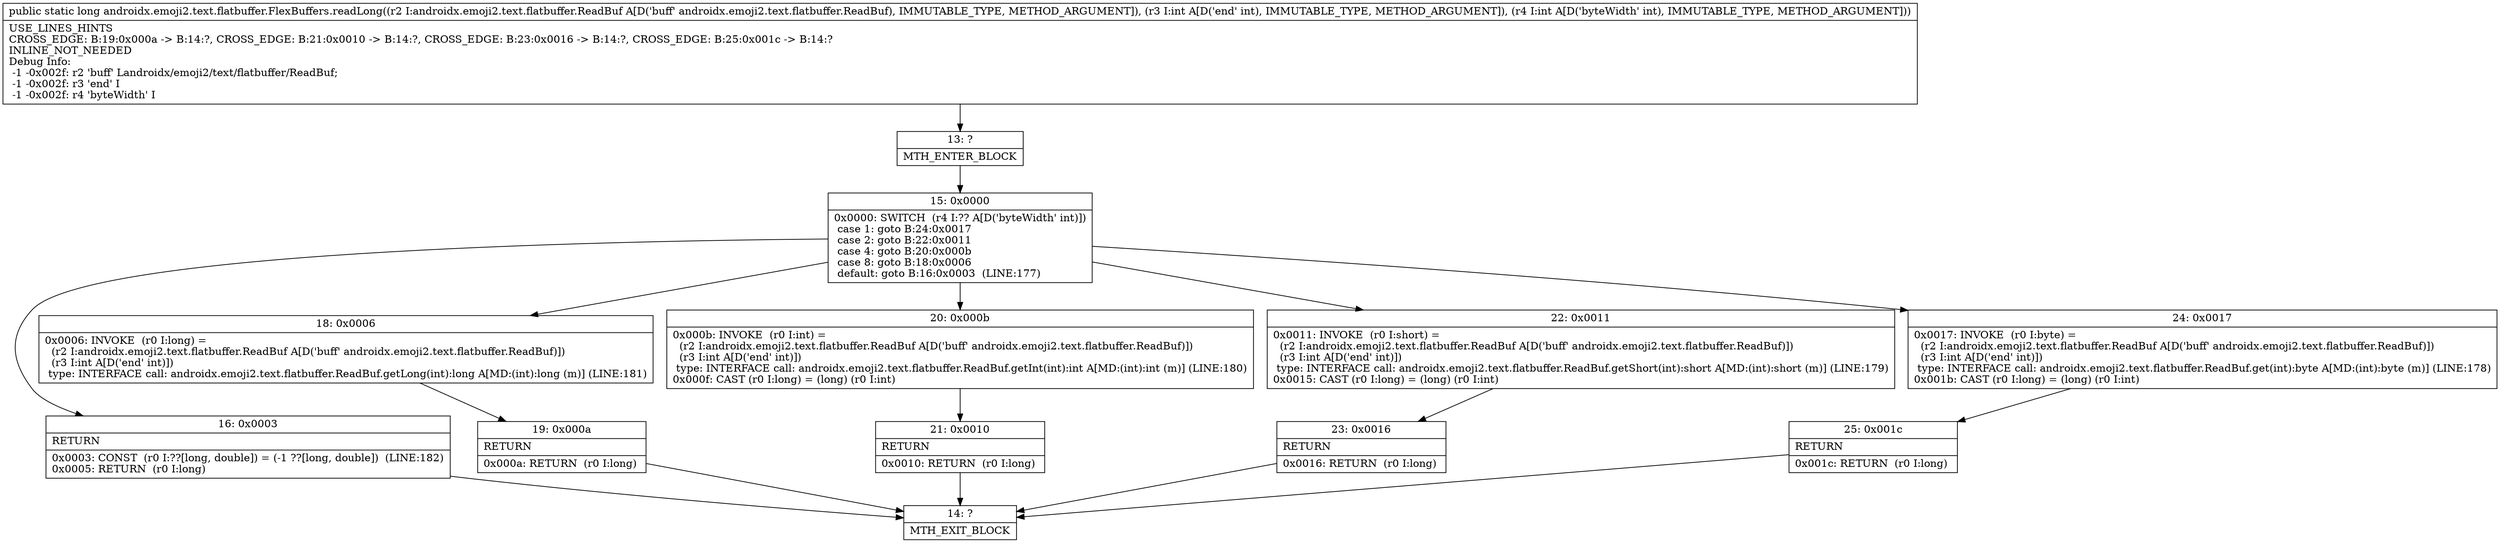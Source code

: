 digraph "CFG forandroidx.emoji2.text.flatbuffer.FlexBuffers.readLong(Landroidx\/emoji2\/text\/flatbuffer\/ReadBuf;II)J" {
Node_13 [shape=record,label="{13\:\ ?|MTH_ENTER_BLOCK\l}"];
Node_15 [shape=record,label="{15\:\ 0x0000|0x0000: SWITCH  (r4 I:?? A[D('byteWidth' int)])\l case 1: goto B:24:0x0017\l case 2: goto B:22:0x0011\l case 4: goto B:20:0x000b\l case 8: goto B:18:0x0006\l default: goto B:16:0x0003  (LINE:177)\l}"];
Node_16 [shape=record,label="{16\:\ 0x0003|RETURN\l|0x0003: CONST  (r0 I:??[long, double]) = (\-1 ??[long, double])  (LINE:182)\l0x0005: RETURN  (r0 I:long) \l}"];
Node_14 [shape=record,label="{14\:\ ?|MTH_EXIT_BLOCK\l}"];
Node_18 [shape=record,label="{18\:\ 0x0006|0x0006: INVOKE  (r0 I:long) = \l  (r2 I:androidx.emoji2.text.flatbuffer.ReadBuf A[D('buff' androidx.emoji2.text.flatbuffer.ReadBuf)])\l  (r3 I:int A[D('end' int)])\l type: INTERFACE call: androidx.emoji2.text.flatbuffer.ReadBuf.getLong(int):long A[MD:(int):long (m)] (LINE:181)\l}"];
Node_19 [shape=record,label="{19\:\ 0x000a|RETURN\l|0x000a: RETURN  (r0 I:long) \l}"];
Node_20 [shape=record,label="{20\:\ 0x000b|0x000b: INVOKE  (r0 I:int) = \l  (r2 I:androidx.emoji2.text.flatbuffer.ReadBuf A[D('buff' androidx.emoji2.text.flatbuffer.ReadBuf)])\l  (r3 I:int A[D('end' int)])\l type: INTERFACE call: androidx.emoji2.text.flatbuffer.ReadBuf.getInt(int):int A[MD:(int):int (m)] (LINE:180)\l0x000f: CAST (r0 I:long) = (long) (r0 I:int) \l}"];
Node_21 [shape=record,label="{21\:\ 0x0010|RETURN\l|0x0010: RETURN  (r0 I:long) \l}"];
Node_22 [shape=record,label="{22\:\ 0x0011|0x0011: INVOKE  (r0 I:short) = \l  (r2 I:androidx.emoji2.text.flatbuffer.ReadBuf A[D('buff' androidx.emoji2.text.flatbuffer.ReadBuf)])\l  (r3 I:int A[D('end' int)])\l type: INTERFACE call: androidx.emoji2.text.flatbuffer.ReadBuf.getShort(int):short A[MD:(int):short (m)] (LINE:179)\l0x0015: CAST (r0 I:long) = (long) (r0 I:int) \l}"];
Node_23 [shape=record,label="{23\:\ 0x0016|RETURN\l|0x0016: RETURN  (r0 I:long) \l}"];
Node_24 [shape=record,label="{24\:\ 0x0017|0x0017: INVOKE  (r0 I:byte) = \l  (r2 I:androidx.emoji2.text.flatbuffer.ReadBuf A[D('buff' androidx.emoji2.text.flatbuffer.ReadBuf)])\l  (r3 I:int A[D('end' int)])\l type: INTERFACE call: androidx.emoji2.text.flatbuffer.ReadBuf.get(int):byte A[MD:(int):byte (m)] (LINE:178)\l0x001b: CAST (r0 I:long) = (long) (r0 I:int) \l}"];
Node_25 [shape=record,label="{25\:\ 0x001c|RETURN\l|0x001c: RETURN  (r0 I:long) \l}"];
MethodNode[shape=record,label="{public static long androidx.emoji2.text.flatbuffer.FlexBuffers.readLong((r2 I:androidx.emoji2.text.flatbuffer.ReadBuf A[D('buff' androidx.emoji2.text.flatbuffer.ReadBuf), IMMUTABLE_TYPE, METHOD_ARGUMENT]), (r3 I:int A[D('end' int), IMMUTABLE_TYPE, METHOD_ARGUMENT]), (r4 I:int A[D('byteWidth' int), IMMUTABLE_TYPE, METHOD_ARGUMENT]))  | USE_LINES_HINTS\lCROSS_EDGE: B:19:0x000a \-\> B:14:?, CROSS_EDGE: B:21:0x0010 \-\> B:14:?, CROSS_EDGE: B:23:0x0016 \-\> B:14:?, CROSS_EDGE: B:25:0x001c \-\> B:14:?\lINLINE_NOT_NEEDED\lDebug Info:\l  \-1 \-0x002f: r2 'buff' Landroidx\/emoji2\/text\/flatbuffer\/ReadBuf;\l  \-1 \-0x002f: r3 'end' I\l  \-1 \-0x002f: r4 'byteWidth' I\l}"];
MethodNode -> Node_13;Node_13 -> Node_15;
Node_15 -> Node_16;
Node_15 -> Node_18;
Node_15 -> Node_20;
Node_15 -> Node_22;
Node_15 -> Node_24;
Node_16 -> Node_14;
Node_18 -> Node_19;
Node_19 -> Node_14;
Node_20 -> Node_21;
Node_21 -> Node_14;
Node_22 -> Node_23;
Node_23 -> Node_14;
Node_24 -> Node_25;
Node_25 -> Node_14;
}

